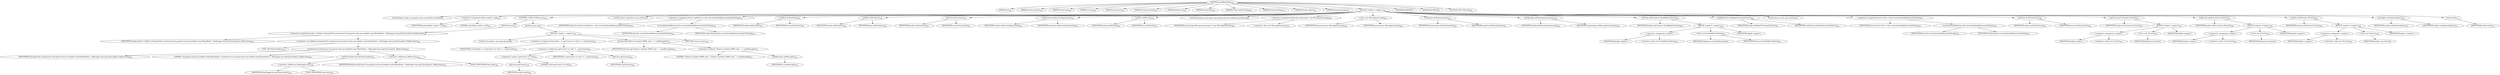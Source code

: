 digraph "sendMimeMail" {  
"444" [label = <(METHOD,sendMimeMail)<SUB>238</SUB>> ]
"27" [label = <(PARAM,this)<SUB>238</SUB>> ]
"445" [label = <(PARAM,Project project)<SUB>238</SUB>> ]
"446" [label = <(PARAM,String host)<SUB>238</SUB>> ]
"447" [label = <(PARAM,int port)<SUB>238</SUB>> ]
"448" [label = <(PARAM,String user)<SUB>239</SUB>> ]
"449" [label = <(PARAM,String password)<SUB>239</SUB>> ]
"450" [label = <(PARAM,boolean ssl)<SUB>239</SUB>> ]
"451" [label = <(PARAM,String from)<SUB>240</SUB>> ]
"452" [label = <(PARAM,String replyToString)<SUB>240</SUB>> ]
"453" [label = <(PARAM,String toString)<SUB>241</SUB>> ]
"454" [label = <(PARAM,String subject)<SUB>241</SUB>> ]
"455" [label = <(PARAM,String message)<SUB>242</SUB>> ]
"456" [label = <(BLOCK,&lt;empty&gt;,&lt;empty&gt;)<SUB>242</SUB>> ]
"457" [label = <(LOCAL,Mailer mailer: org.apache.tools.ant.taskdefs.email.Mailer)> ]
"458" [label = <(&lt;operator&gt;.assignment,Mailer mailer = null)<SUB>244</SUB>> ]
"459" [label = <(IDENTIFIER,mailer,Mailer mailer = null)<SUB>244</SUB>> ]
"460" [label = <(LITERAL,null,Mailer mailer = null)<SUB>244</SUB>> ]
"461" [label = <(CONTROL_STRUCTURE,try,try)<SUB>245</SUB>> ]
"462" [label = <(BLOCK,try,try)<SUB>245</SUB>> ]
"463" [label = <(&lt;operator&gt;.assignment,mailer = (Mailer) ClasspathUtils.newInstance(&quot;org.apache.tools.ant.taskdefs.email.MimeMailer&quot;, MailLogger.class.getClassLoader(), Mailer.class))<SUB>246</SUB>> ]
"464" [label = <(IDENTIFIER,mailer,mailer = (Mailer) ClasspathUtils.newInstance(&quot;org.apache.tools.ant.taskdefs.email.MimeMailer&quot;, MailLogger.class.getClassLoader(), Mailer.class))<SUB>246</SUB>> ]
"465" [label = <(&lt;operator&gt;.cast,(Mailer) ClasspathUtils.newInstance(&quot;org.apache.tools.ant.taskdefs.email.MimeMailer&quot;, MailLogger.class.getClassLoader(), Mailer.class))<SUB>246</SUB>> ]
"466" [label = <(TYPE_REF,Mailer,Mailer)<SUB>246</SUB>> ]
"467" [label = <(newInstance,newInstance(&quot;org.apache.tools.ant.taskdefs.email.MimeMailer&quot;, MailLogger.class.getClassLoader(), Mailer.class))<SUB>246</SUB>> ]
"468" [label = <(IDENTIFIER,ClasspathUtils,newInstance(&quot;org.apache.tools.ant.taskdefs.email.MimeMailer&quot;, MailLogger.class.getClassLoader(), Mailer.class))<SUB>246</SUB>> ]
"469" [label = <(LITERAL,&quot;org.apache.tools.ant.taskdefs.email.MimeMailer&quot;,newInstance(&quot;org.apache.tools.ant.taskdefs.email.MimeMailer&quot;, MailLogger.class.getClassLoader(), Mailer.class))<SUB>247</SUB>> ]
"470" [label = <(getClassLoader,this.getClassLoader())<SUB>248</SUB>> ]
"471" [label = <(&lt;operator&gt;.fieldAccess,MailLogger.class)<SUB>248</SUB>> ]
"472" [label = <(IDENTIFIER,MailLogger,this.getClassLoader())<SUB>248</SUB>> ]
"473" [label = <(FIELD_IDENTIFIER,class,class)<SUB>248</SUB>> ]
"474" [label = <(&lt;operator&gt;.fieldAccess,Mailer.class)<SUB>248</SUB>> ]
"475" [label = <(IDENTIFIER,Mailer,newInstance(&quot;org.apache.tools.ant.taskdefs.email.MimeMailer&quot;, MailLogger.class.getClassLoader(), Mailer.class))<SUB>248</SUB>> ]
"476" [label = <(FIELD_IDENTIFIER,class,class)<SUB>248</SUB>> ]
"477" [label = <(BLOCK,catch,catch)> ]
"478" [label = <(BLOCK,&lt;empty&gt;,&lt;empty&gt;)<SUB>249</SUB>> ]
"479" [label = <(LOCAL,Throwable t: java.lang.Throwable)> ]
"480" [label = <(&lt;operator&gt;.assignment,Throwable t = e.getCause() == null ? e : e.getCause())<SUB>250</SUB>> ]
"481" [label = <(IDENTIFIER,t,Throwable t = e.getCause() == null ? e : e.getCause())<SUB>250</SUB>> ]
"482" [label = <(&lt;operator&gt;.conditional,e.getCause() == null ? e : e.getCause())<SUB>250</SUB>> ]
"483" [label = <(&lt;operator&gt;.equals,e.getCause() == null)<SUB>250</SUB>> ]
"484" [label = <(getCause,getCause())<SUB>250</SUB>> ]
"485" [label = <(IDENTIFIER,e,getCause())<SUB>250</SUB>> ]
"486" [label = <(LITERAL,null,e.getCause() == null)<SUB>250</SUB>> ]
"487" [label = <(IDENTIFIER,e,e.getCause() == null ? e : e.getCause())<SUB>250</SUB>> ]
"488" [label = <(getCause,getCause())<SUB>250</SUB>> ]
"489" [label = <(IDENTIFIER,e,getCause())<SUB>250</SUB>> ]
"490" [label = <(log,this.log(&quot;Failed to initialise MIME mail: &quot; + t.getMessage()))<SUB>251</SUB>> ]
"26" [label = <(IDENTIFIER,this,this.log(&quot;Failed to initialise MIME mail: &quot; + t.getMessage()))<SUB>251</SUB>> ]
"491" [label = <(&lt;operator&gt;.addition,&quot;Failed to initialise MIME mail: &quot; + t.getMessage())<SUB>251</SUB>> ]
"492" [label = <(LITERAL,&quot;Failed to initialise MIME mail: &quot;,&quot;Failed to initialise MIME mail: &quot; + t.getMessage())<SUB>251</SUB>> ]
"493" [label = <(getMessage,t.getMessage())<SUB>251</SUB>> ]
"494" [label = <(IDENTIFIER,t,t.getMessage())<SUB>251</SUB>> ]
"495" [label = <(RETURN,return;,return;)<SUB>252</SUB>> ]
"496" [label = <(LOCAL,Vector replyToList: java.util.Vector)> ]
"497" [label = <(&lt;operator&gt;.assignment,Vector replyToList = this.vectorizeEmailAddresses(replyToString))<SUB>254</SUB>> ]
"498" [label = <(IDENTIFIER,replyToList,Vector replyToList = this.vectorizeEmailAddresses(replyToString))<SUB>254</SUB>> ]
"499" [label = <(vectorizeEmailAddresses,this.vectorizeEmailAddresses(replyToString))<SUB>254</SUB>> ]
"28" [label = <(IDENTIFIER,this,this.vectorizeEmailAddresses(replyToString))<SUB>254</SUB>> ]
"500" [label = <(IDENTIFIER,replyToString,this.vectorizeEmailAddresses(replyToString))<SUB>254</SUB>> ]
"501" [label = <(setHost,setHost(host))<SUB>255</SUB>> ]
"502" [label = <(IDENTIFIER,mailer,setHost(host))<SUB>255</SUB>> ]
"503" [label = <(IDENTIFIER,host,setHost(host))<SUB>255</SUB>> ]
"504" [label = <(setPort,setPort(port))<SUB>256</SUB>> ]
"505" [label = <(IDENTIFIER,mailer,setPort(port))<SUB>256</SUB>> ]
"506" [label = <(IDENTIFIER,port,setPort(port))<SUB>256</SUB>> ]
"507" [label = <(setUser,setUser(user))<SUB>257</SUB>> ]
"508" [label = <(IDENTIFIER,mailer,setUser(user))<SUB>257</SUB>> ]
"509" [label = <(IDENTIFIER,user,setUser(user))<SUB>257</SUB>> ]
"510" [label = <(setPassword,setPassword(password))<SUB>258</SUB>> ]
"511" [label = <(IDENTIFIER,mailer,setPassword(password))<SUB>258</SUB>> ]
"512" [label = <(IDENTIFIER,password,setPassword(password))<SUB>258</SUB>> ]
"513" [label = <(setSSL,setSSL(ssl))<SUB>259</SUB>> ]
"514" [label = <(IDENTIFIER,mailer,setSSL(ssl))<SUB>259</SUB>> ]
"515" [label = <(IDENTIFIER,ssl,setSSL(ssl))<SUB>259</SUB>> ]
"30" [label = <(LOCAL,Message mymessage: org.apache.tools.ant.taskdefs.email.Message)> ]
"516" [label = <(&lt;operator&gt;.assignment,Message mymessage = new Message(message))<SUB>260</SUB>> ]
"517" [label = <(IDENTIFIER,mymessage,Message mymessage = new Message(message))<SUB>260</SUB>> ]
"518" [label = <(&lt;operator&gt;.alloc,new Message(message))<SUB>260</SUB>> ]
"519" [label = <(&lt;init&gt;,new Message(message))<SUB>260</SUB>> ]
"29" [label = <(IDENTIFIER,mymessage,new Message(message))<SUB>260</SUB>> ]
"520" [label = <(IDENTIFIER,message,new Message(message))<SUB>260</SUB>> ]
"521" [label = <(setProject,setProject(project))<SUB>261</SUB>> ]
"522" [label = <(IDENTIFIER,mymessage,setProject(project))<SUB>261</SUB>> ]
"523" [label = <(IDENTIFIER,project,setProject(project))<SUB>261</SUB>> ]
"524" [label = <(setMessage,setMessage(mymessage))<SUB>262</SUB>> ]
"525" [label = <(IDENTIFIER,mailer,setMessage(mymessage))<SUB>262</SUB>> ]
"526" [label = <(IDENTIFIER,mymessage,setMessage(mymessage))<SUB>262</SUB>> ]
"527" [label = <(setFrom,setFrom(new EmailAddress(from)))<SUB>263</SUB>> ]
"528" [label = <(IDENTIFIER,mailer,setFrom(new EmailAddress(from)))<SUB>263</SUB>> ]
"529" [label = <(BLOCK,&lt;empty&gt;,&lt;empty&gt;)<SUB>263</SUB>> ]
"530" [label = <(&lt;operator&gt;.assignment,&lt;empty&gt;)> ]
"531" [label = <(IDENTIFIER,$obj8,&lt;empty&gt;)> ]
"532" [label = <(&lt;operator&gt;.alloc,new EmailAddress(from))<SUB>263</SUB>> ]
"533" [label = <(&lt;init&gt;,new EmailAddress(from))<SUB>263</SUB>> ]
"534" [label = <(IDENTIFIER,$obj8,new EmailAddress(from))> ]
"535" [label = <(IDENTIFIER,from,new EmailAddress(from))<SUB>263</SUB>> ]
"536" [label = <(IDENTIFIER,$obj8,&lt;empty&gt;)> ]
"537" [label = <(setReplyToList,setReplyToList(replyToList))<SUB>264</SUB>> ]
"538" [label = <(IDENTIFIER,mailer,setReplyToList(replyToList))<SUB>264</SUB>> ]
"539" [label = <(IDENTIFIER,replyToList,setReplyToList(replyToList))<SUB>264</SUB>> ]
"540" [label = <(LOCAL,Vector toList: java.util.Vector)> ]
"541" [label = <(&lt;operator&gt;.assignment,Vector toList = this.vectorizeEmailAddresses(toString))<SUB>265</SUB>> ]
"542" [label = <(IDENTIFIER,toList,Vector toList = this.vectorizeEmailAddresses(toString))<SUB>265</SUB>> ]
"543" [label = <(vectorizeEmailAddresses,this.vectorizeEmailAddresses(toString))<SUB>265</SUB>> ]
"31" [label = <(IDENTIFIER,this,this.vectorizeEmailAddresses(toString))<SUB>265</SUB>> ]
"544" [label = <(IDENTIFIER,toString,this.vectorizeEmailAddresses(toString))<SUB>265</SUB>> ]
"545" [label = <(setToList,setToList(toList))<SUB>266</SUB>> ]
"546" [label = <(IDENTIFIER,mailer,setToList(toList))<SUB>266</SUB>> ]
"547" [label = <(IDENTIFIER,toList,setToList(toList))<SUB>266</SUB>> ]
"548" [label = <(setCcList,setCcList(new Vector()))<SUB>267</SUB>> ]
"549" [label = <(IDENTIFIER,mailer,setCcList(new Vector()))<SUB>267</SUB>> ]
"550" [label = <(BLOCK,&lt;empty&gt;,&lt;empty&gt;)<SUB>267</SUB>> ]
"551" [label = <(&lt;operator&gt;.assignment,&lt;empty&gt;)> ]
"552" [label = <(IDENTIFIER,$obj9,&lt;empty&gt;)> ]
"553" [label = <(&lt;operator&gt;.alloc,new Vector())<SUB>267</SUB>> ]
"554" [label = <(&lt;init&gt;,new Vector())<SUB>267</SUB>> ]
"555" [label = <(IDENTIFIER,$obj9,new Vector())> ]
"556" [label = <(IDENTIFIER,$obj9,&lt;empty&gt;)> ]
"557" [label = <(setBccList,setBccList(new Vector()))<SUB>268</SUB>> ]
"558" [label = <(IDENTIFIER,mailer,setBccList(new Vector()))<SUB>268</SUB>> ]
"559" [label = <(BLOCK,&lt;empty&gt;,&lt;empty&gt;)<SUB>268</SUB>> ]
"560" [label = <(&lt;operator&gt;.assignment,&lt;empty&gt;)> ]
"561" [label = <(IDENTIFIER,$obj10,&lt;empty&gt;)> ]
"562" [label = <(&lt;operator&gt;.alloc,new Vector())<SUB>268</SUB>> ]
"563" [label = <(&lt;init&gt;,new Vector())<SUB>268</SUB>> ]
"564" [label = <(IDENTIFIER,$obj10,new Vector())> ]
"565" [label = <(IDENTIFIER,$obj10,&lt;empty&gt;)> ]
"566" [label = <(setFiles,setFiles(new Vector()))<SUB>269</SUB>> ]
"567" [label = <(IDENTIFIER,mailer,setFiles(new Vector()))<SUB>269</SUB>> ]
"568" [label = <(BLOCK,&lt;empty&gt;,&lt;empty&gt;)<SUB>269</SUB>> ]
"569" [label = <(&lt;operator&gt;.assignment,&lt;empty&gt;)> ]
"570" [label = <(IDENTIFIER,$obj11,&lt;empty&gt;)> ]
"571" [label = <(&lt;operator&gt;.alloc,new Vector())<SUB>269</SUB>> ]
"572" [label = <(&lt;init&gt;,new Vector())<SUB>269</SUB>> ]
"573" [label = <(IDENTIFIER,$obj11,new Vector())> ]
"574" [label = <(IDENTIFIER,$obj11,&lt;empty&gt;)> ]
"575" [label = <(setSubject,setSubject(subject))<SUB>270</SUB>> ]
"576" [label = <(IDENTIFIER,mailer,setSubject(subject))<SUB>270</SUB>> ]
"577" [label = <(IDENTIFIER,subject,setSubject(subject))<SUB>270</SUB>> ]
"578" [label = <(send,send())<SUB>271</SUB>> ]
"579" [label = <(IDENTIFIER,mailer,send())<SUB>271</SUB>> ]
"580" [label = <(MODIFIER,PRIVATE)> ]
"581" [label = <(MODIFIER,VIRTUAL)> ]
"582" [label = <(METHOD_RETURN,void)<SUB>238</SUB>> ]
  "444" -> "27" 
  "444" -> "445" 
  "444" -> "446" 
  "444" -> "447" 
  "444" -> "448" 
  "444" -> "449" 
  "444" -> "450" 
  "444" -> "451" 
  "444" -> "452" 
  "444" -> "453" 
  "444" -> "454" 
  "444" -> "455" 
  "444" -> "456" 
  "444" -> "580" 
  "444" -> "581" 
  "444" -> "582" 
  "456" -> "457" 
  "456" -> "458" 
  "456" -> "461" 
  "456" -> "496" 
  "456" -> "497" 
  "456" -> "501" 
  "456" -> "504" 
  "456" -> "507" 
  "456" -> "510" 
  "456" -> "513" 
  "456" -> "30" 
  "456" -> "516" 
  "456" -> "519" 
  "456" -> "521" 
  "456" -> "524" 
  "456" -> "527" 
  "456" -> "537" 
  "456" -> "540" 
  "456" -> "541" 
  "456" -> "545" 
  "456" -> "548" 
  "456" -> "557" 
  "456" -> "566" 
  "456" -> "575" 
  "456" -> "578" 
  "458" -> "459" 
  "458" -> "460" 
  "461" -> "462" 
  "461" -> "477" 
  "462" -> "463" 
  "463" -> "464" 
  "463" -> "465" 
  "465" -> "466" 
  "465" -> "467" 
  "467" -> "468" 
  "467" -> "469" 
  "467" -> "470" 
  "467" -> "474" 
  "470" -> "471" 
  "471" -> "472" 
  "471" -> "473" 
  "474" -> "475" 
  "474" -> "476" 
  "477" -> "478" 
  "478" -> "479" 
  "478" -> "480" 
  "478" -> "490" 
  "478" -> "495" 
  "480" -> "481" 
  "480" -> "482" 
  "482" -> "483" 
  "482" -> "487" 
  "482" -> "488" 
  "483" -> "484" 
  "483" -> "486" 
  "484" -> "485" 
  "488" -> "489" 
  "490" -> "26" 
  "490" -> "491" 
  "491" -> "492" 
  "491" -> "493" 
  "493" -> "494" 
  "497" -> "498" 
  "497" -> "499" 
  "499" -> "28" 
  "499" -> "500" 
  "501" -> "502" 
  "501" -> "503" 
  "504" -> "505" 
  "504" -> "506" 
  "507" -> "508" 
  "507" -> "509" 
  "510" -> "511" 
  "510" -> "512" 
  "513" -> "514" 
  "513" -> "515" 
  "516" -> "517" 
  "516" -> "518" 
  "519" -> "29" 
  "519" -> "520" 
  "521" -> "522" 
  "521" -> "523" 
  "524" -> "525" 
  "524" -> "526" 
  "527" -> "528" 
  "527" -> "529" 
  "529" -> "530" 
  "529" -> "533" 
  "529" -> "536" 
  "530" -> "531" 
  "530" -> "532" 
  "533" -> "534" 
  "533" -> "535" 
  "537" -> "538" 
  "537" -> "539" 
  "541" -> "542" 
  "541" -> "543" 
  "543" -> "31" 
  "543" -> "544" 
  "545" -> "546" 
  "545" -> "547" 
  "548" -> "549" 
  "548" -> "550" 
  "550" -> "551" 
  "550" -> "554" 
  "550" -> "556" 
  "551" -> "552" 
  "551" -> "553" 
  "554" -> "555" 
  "557" -> "558" 
  "557" -> "559" 
  "559" -> "560" 
  "559" -> "563" 
  "559" -> "565" 
  "560" -> "561" 
  "560" -> "562" 
  "563" -> "564" 
  "566" -> "567" 
  "566" -> "568" 
  "568" -> "569" 
  "568" -> "572" 
  "568" -> "574" 
  "569" -> "570" 
  "569" -> "571" 
  "572" -> "573" 
  "575" -> "576" 
  "575" -> "577" 
  "578" -> "579" 
}
